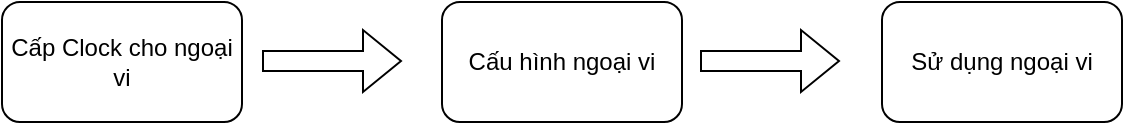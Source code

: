 <mxfile version="24.3.1" type="github">
  <diagram name="Trang-1" id="6H0vdRvesiFkzHeN9H8U">
    <mxGraphModel dx="1434" dy="830" grid="1" gridSize="10" guides="1" tooltips="1" connect="1" arrows="1" fold="1" page="1" pageScale="1" pageWidth="827" pageHeight="1169" math="0" shadow="0">
      <root>
        <mxCell id="0" />
        <mxCell id="1" parent="0" />
        <mxCell id="MKwPmSftYdMvqRQTUO3C-1" value="Cấp Clock cho ngoại vi" style="rounded=1;whiteSpace=wrap;html=1;" vertex="1" parent="1">
          <mxGeometry x="30" y="180" width="120" height="60" as="geometry" />
        </mxCell>
        <mxCell id="MKwPmSftYdMvqRQTUO3C-2" value="" style="shape=flexArrow;endArrow=classic;html=1;rounded=0;" edge="1" parent="1">
          <mxGeometry width="50" height="50" relative="1" as="geometry">
            <mxPoint x="160" y="209.5" as="sourcePoint" />
            <mxPoint x="230" y="209.5" as="targetPoint" />
          </mxGeometry>
        </mxCell>
        <mxCell id="MKwPmSftYdMvqRQTUO3C-3" value="Cấu hình ngoại vi" style="rounded=1;whiteSpace=wrap;html=1;" vertex="1" parent="1">
          <mxGeometry x="250" y="180" width="120" height="60" as="geometry" />
        </mxCell>
        <mxCell id="MKwPmSftYdMvqRQTUO3C-4" value="Sử dụng ngoại vi" style="rounded=1;whiteSpace=wrap;html=1;" vertex="1" parent="1">
          <mxGeometry x="470" y="180" width="120" height="60" as="geometry" />
        </mxCell>
        <mxCell id="MKwPmSftYdMvqRQTUO3C-5" value="" style="shape=flexArrow;endArrow=classic;html=1;rounded=0;" edge="1" parent="1">
          <mxGeometry width="50" height="50" relative="1" as="geometry">
            <mxPoint x="379" y="209.5" as="sourcePoint" />
            <mxPoint x="449" y="209.5" as="targetPoint" />
          </mxGeometry>
        </mxCell>
      </root>
    </mxGraphModel>
  </diagram>
</mxfile>
